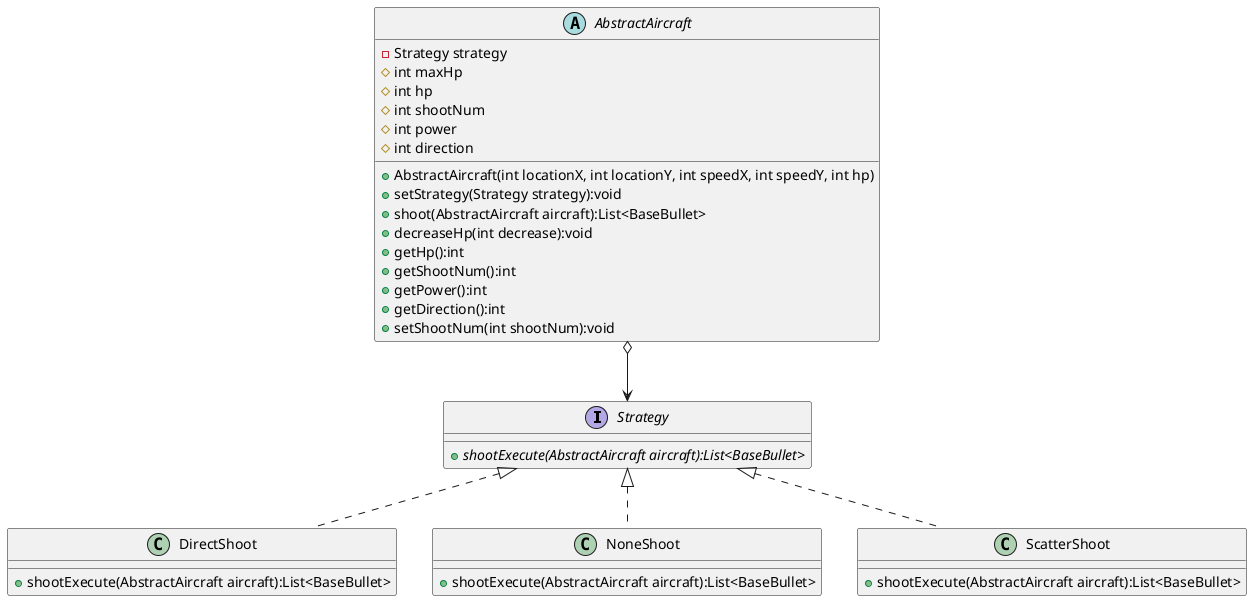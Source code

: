 @startuml
interface Strategy {
+ {abstract} shootExecute(AbstractAircraft aircraft):List<BaseBullet>
}
class DirectShoot {
+ shootExecute(AbstractAircraft aircraft):List<BaseBullet>
}
abstract class AbstractAircraft {
- Strategy strategy
# int maxHp
# int hp
# int shootNum
# int power
# int direction
+ AbstractAircraft(int locationX, int locationY, int speedX, int speedY, int hp)
+ setStrategy(Strategy strategy):void
+ shoot(AbstractAircraft aircraft):List<BaseBullet>
+ decreaseHp(int decrease):void
+ getHp():int
+ getShootNum():int
+ getPower():int
+ getDirection():int
+ setShootNum(int shootNum):void
}
class NoneShoot {
+ shootExecute(AbstractAircraft aircraft):List<BaseBullet>
}
class ScatterShoot {
+ shootExecute(AbstractAircraft aircraft):List<BaseBullet>
}


Strategy <|.. DirectShoot
Strategy <|.. NoneShoot
Strategy <|.. ScatterShoot
AbstractAircraft o--> Strategy
@enduml
Footer
© 2023 GitHub, Inc.